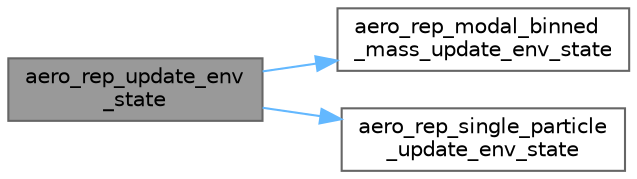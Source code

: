 digraph "aero_rep_update_env_state"
{
 // LATEX_PDF_SIZE
  bgcolor="transparent";
  edge [fontname=Helvetica,fontsize=10,labelfontname=Helvetica,labelfontsize=10];
  node [fontname=Helvetica,fontsize=10,shape=box,height=0.2,width=0.4];
  rankdir="LR";
  Node1 [label="aero_rep_update_env\l_state",height=0.2,width=0.4,color="gray40", fillcolor="grey60", style="filled", fontcolor="black",tooltip="Update the aerosol representations for new environmental conditions."];
  Node1 -> Node2 [color="steelblue1",style="solid"];
  Node2 [label="aero_rep_modal_binned\l_mass_update_env_state",height=0.2,width=0.4,color="grey40", fillcolor="white", style="filled",URL="$aero__rep__modal__binned__mass_8c.html#a643ed1219181994b7427b80b71e0ce23",tooltip="Update aerosol representation data for new environmental conditions."];
  Node1 -> Node3 [color="steelblue1",style="solid"];
  Node3 [label="aero_rep_single_particle\l_update_env_state",height=0.2,width=0.4,color="grey40", fillcolor="white", style="filled",URL="$aero__rep__single__particle_8c.html#abb3778ac04df76a32ac3359b8cabe51b",tooltip="Update aerosol representation data for new environmental conditions."];
}
